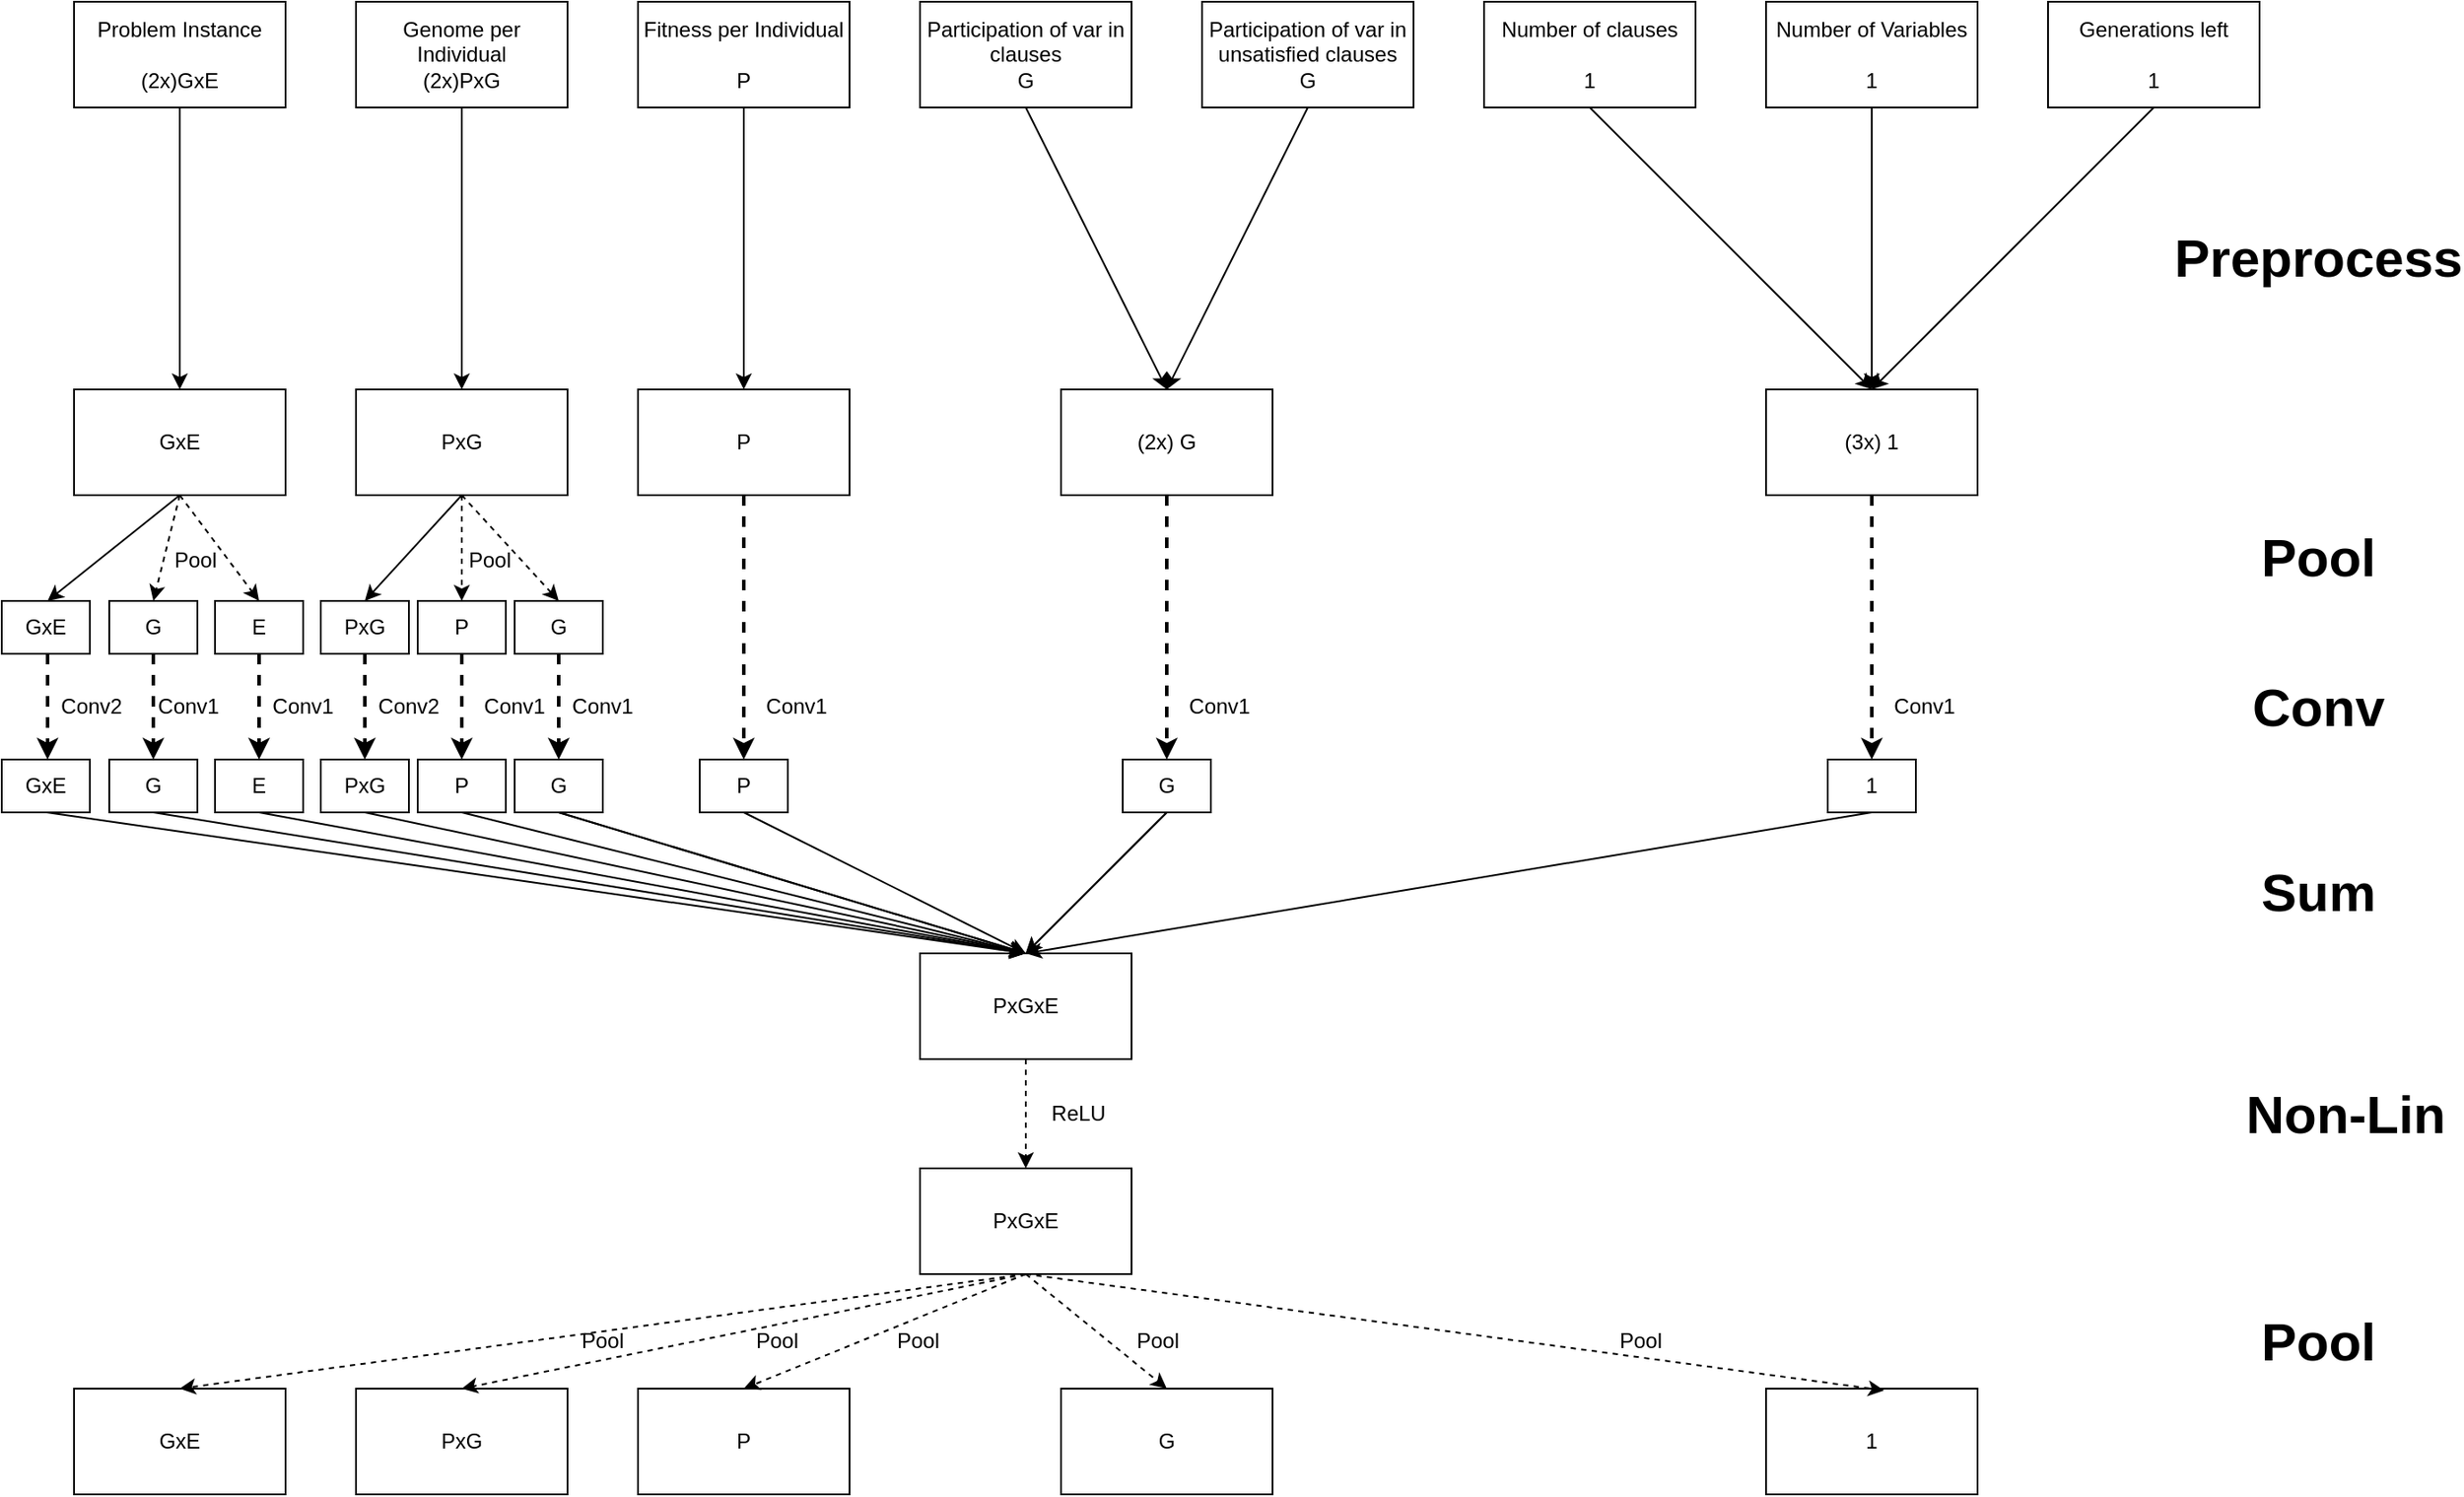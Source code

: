 <mxfile version="12.5.1" type="device"><diagram id="qg3YqrGU31V99GW5b1D8" name="Page-1"><mxGraphModel dx="1422" dy="794" grid="1" gridSize="10" guides="1" tooltips="1" connect="1" arrows="1" fold="1" page="1" pageScale="1" pageWidth="1654" pageHeight="2336" math="0" shadow="0"><root><mxCell id="0"/><mxCell id="1" parent="0"/><mxCell id="1Mldp8JlgidvffhpYW---1" value="Problem Instance&lt;br&gt;&lt;br&gt;(2x)GxE" style="rounded=0;whiteSpace=wrap;html=1;" parent="1" vertex="1"><mxGeometry x="51" y="20" width="120" height="60" as="geometry"/></mxCell><mxCell id="1Mldp8JlgidvffhpYW---2" value="Genome per Individual&lt;br&gt;(2x)PxG" style="rounded=0;whiteSpace=wrap;html=1;" parent="1" vertex="1"><mxGeometry x="211" y="20" width="120" height="60" as="geometry"/></mxCell><mxCell id="1Mldp8JlgidvffhpYW---3" value="Fitness per Individual&lt;br&gt;&lt;br&gt;P" style="rounded=0;whiteSpace=wrap;html=1;" parent="1" vertex="1"><mxGeometry x="371" y="20" width="120" height="60" as="geometry"/></mxCell><mxCell id="1Mldp8JlgidvffhpYW---4" value="Participation of var in clauses&lt;br&gt;G" style="rounded=0;whiteSpace=wrap;html=1;" parent="1" vertex="1"><mxGeometry x="531" y="20" width="120" height="60" as="geometry"/></mxCell><mxCell id="1Mldp8JlgidvffhpYW---5" value="Number of clauses&lt;br&gt;&lt;br&gt;1" style="rounded=0;whiteSpace=wrap;html=1;" parent="1" vertex="1"><mxGeometry x="851" y="20" width="120" height="60" as="geometry"/></mxCell><mxCell id="1Mldp8JlgidvffhpYW---6" value="Participation of var in unsatisfied clauses&lt;br&gt;G" style="rounded=0;whiteSpace=wrap;html=1;" parent="1" vertex="1"><mxGeometry x="691" y="20" width="120" height="60" as="geometry"/></mxCell><mxCell id="1Mldp8JlgidvffhpYW---8" value="Number of Variables&lt;br&gt;&lt;br&gt;1" style="rounded=0;whiteSpace=wrap;html=1;" parent="1" vertex="1"><mxGeometry x="1011" y="20" width="120" height="60" as="geometry"/></mxCell><mxCell id="1Mldp8JlgidvffhpYW---9" value="Generations left&lt;br&gt;&lt;br&gt;1" style="rounded=0;whiteSpace=wrap;html=1;" parent="1" vertex="1"><mxGeometry x="1171" y="20" width="120" height="60" as="geometry"/></mxCell><mxCell id="1Mldp8JlgidvffhpYW---10" value="GxE" style="rounded=0;whiteSpace=wrap;html=1;" parent="1" vertex="1"><mxGeometry x="51" y="240" width="120" height="60" as="geometry"/></mxCell><mxCell id="1Mldp8JlgidvffhpYW---11" value="PxG" style="rounded=0;whiteSpace=wrap;html=1;" parent="1" vertex="1"><mxGeometry x="211" y="240" width="120" height="60" as="geometry"/></mxCell><mxCell id="1Mldp8JlgidvffhpYW---12" value="P" style="rounded=0;whiteSpace=wrap;html=1;" parent="1" vertex="1"><mxGeometry x="371" y="240" width="120" height="60" as="geometry"/></mxCell><mxCell id="1Mldp8JlgidvffhpYW---13" value="(2x) G" style="rounded=0;whiteSpace=wrap;html=1;" parent="1" vertex="1"><mxGeometry x="611" y="240" width="120" height="60" as="geometry"/></mxCell><mxCell id="1Mldp8JlgidvffhpYW---14" value="(3x) 1" style="rounded=0;whiteSpace=wrap;html=1;" parent="1" vertex="1"><mxGeometry x="1011" y="240" width="120" height="60" as="geometry"/></mxCell><mxCell id="1Mldp8JlgidvffhpYW---15" value="" style="endArrow=classic;html=1;entryX=0.5;entryY=0;entryDx=0;entryDy=0;exitX=0.5;exitY=1;exitDx=0;exitDy=0;" parent="1" source="1Mldp8JlgidvffhpYW---1" target="1Mldp8JlgidvffhpYW---10" edge="1"><mxGeometry width="50" height="50" relative="1" as="geometry"><mxPoint x="51" y="370" as="sourcePoint"/><mxPoint x="101" y="320" as="targetPoint"/></mxGeometry></mxCell><mxCell id="1Mldp8JlgidvffhpYW---16" value="" style="endArrow=classic;html=1;entryX=0.5;entryY=0;entryDx=0;entryDy=0;exitX=0.5;exitY=1;exitDx=0;exitDy=0;" parent="1" source="1Mldp8JlgidvffhpYW---2" target="1Mldp8JlgidvffhpYW---11" edge="1"><mxGeometry width="50" height="50" relative="1" as="geometry"><mxPoint x="311" y="110" as="sourcePoint"/><mxPoint x="270.5" y="240" as="targetPoint"/></mxGeometry></mxCell><mxCell id="1Mldp8JlgidvffhpYW---17" value="" style="endArrow=classic;html=1;entryX=0.5;entryY=0;entryDx=0;entryDy=0;exitX=0.5;exitY=1;exitDx=0;exitDy=0;" parent="1" source="1Mldp8JlgidvffhpYW---3" target="1Mldp8JlgidvffhpYW---12" edge="1"><mxGeometry width="50" height="50" relative="1" as="geometry"><mxPoint x="131" y="100" as="sourcePoint"/><mxPoint x="131" y="260" as="targetPoint"/></mxGeometry></mxCell><mxCell id="1Mldp8JlgidvffhpYW---18" value="" style="endArrow=classic;html=1;entryX=0.5;entryY=0;entryDx=0;entryDy=0;exitX=0.5;exitY=1;exitDx=0;exitDy=0;" parent="1" source="1Mldp8JlgidvffhpYW---4" target="1Mldp8JlgidvffhpYW---13" edge="1"><mxGeometry width="50" height="50" relative="1" as="geometry"><mxPoint x="441" y="90" as="sourcePoint"/><mxPoint x="441" y="250" as="targetPoint"/></mxGeometry></mxCell><mxCell id="1Mldp8JlgidvffhpYW---19" value="" style="endArrow=classic;html=1;entryX=0.5;entryY=0;entryDx=0;entryDy=0;exitX=0.5;exitY=1;exitDx=0;exitDy=0;" parent="1" source="1Mldp8JlgidvffhpYW---6" target="1Mldp8JlgidvffhpYW---13" edge="1"><mxGeometry width="50" height="50" relative="1" as="geometry"><mxPoint x="451" y="100" as="sourcePoint"/><mxPoint x="451" y="260" as="targetPoint"/></mxGeometry></mxCell><mxCell id="1Mldp8JlgidvffhpYW---20" value="" style="endArrow=classic;html=1;entryX=0.5;entryY=0;entryDx=0;entryDy=0;exitX=0.5;exitY=1;exitDx=0;exitDy=0;" parent="1" source="1Mldp8JlgidvffhpYW---5" target="1Mldp8JlgidvffhpYW---14" edge="1"><mxGeometry width="50" height="50" relative="1" as="geometry"><mxPoint x="761" y="90" as="sourcePoint"/><mxPoint x="681" y="250" as="targetPoint"/></mxGeometry></mxCell><mxCell id="1Mldp8JlgidvffhpYW---21" value="" style="endArrow=classic;html=1;entryX=0.5;entryY=0;entryDx=0;entryDy=0;exitX=0.5;exitY=1;exitDx=0;exitDy=0;" parent="1" source="1Mldp8JlgidvffhpYW---8" target="1Mldp8JlgidvffhpYW---14" edge="1"><mxGeometry width="50" height="50" relative="1" as="geometry"><mxPoint x="921" y="90" as="sourcePoint"/><mxPoint x="1081" y="250" as="targetPoint"/></mxGeometry></mxCell><mxCell id="1Mldp8JlgidvffhpYW---22" value="" style="endArrow=classic;html=1;entryX=0.5;entryY=0;entryDx=0;entryDy=0;exitX=0.5;exitY=1;exitDx=0;exitDy=0;" parent="1" source="1Mldp8JlgidvffhpYW---9" target="1Mldp8JlgidvffhpYW---14" edge="1"><mxGeometry width="50" height="50" relative="1" as="geometry"><mxPoint x="1081" y="90" as="sourcePoint"/><mxPoint x="1081" y="250" as="targetPoint"/></mxGeometry></mxCell><mxCell id="1Mldp8JlgidvffhpYW---23" value="GxE" style="rounded=0;whiteSpace=wrap;html=1;" parent="1" vertex="1"><mxGeometry x="10" y="360" width="50" height="30" as="geometry"/></mxCell><mxCell id="1Mldp8JlgidvffhpYW---24" value="G" style="rounded=0;whiteSpace=wrap;html=1;" parent="1" vertex="1"><mxGeometry x="71" y="360" width="50" height="30" as="geometry"/></mxCell><mxCell id="1Mldp8JlgidvffhpYW---25" value="E" style="rounded=0;whiteSpace=wrap;html=1;" parent="1" vertex="1"><mxGeometry x="131" y="360" width="50" height="30" as="geometry"/></mxCell><mxCell id="1Mldp8JlgidvffhpYW---26" value="PxG" style="rounded=0;whiteSpace=wrap;html=1;" parent="1" vertex="1"><mxGeometry x="191" y="360" width="50" height="30" as="geometry"/></mxCell><mxCell id="1Mldp8JlgidvffhpYW---27" value="P" style="rounded=0;whiteSpace=wrap;html=1;" parent="1" vertex="1"><mxGeometry x="246" y="360" width="50" height="30" as="geometry"/></mxCell><mxCell id="1Mldp8JlgidvffhpYW---28" value="G" style="rounded=0;whiteSpace=wrap;html=1;" parent="1" vertex="1"><mxGeometry x="301" y="360" width="50" height="30" as="geometry"/></mxCell><mxCell id="1Mldp8JlgidvffhpYW---29" value="" style="endArrow=classic;html=1;entryX=0.5;entryY=0;entryDx=0;entryDy=0;exitX=0.5;exitY=1;exitDx=0;exitDy=0;" parent="1" source="1Mldp8JlgidvffhpYW---10" edge="1"><mxGeometry width="50" height="50" relative="1" as="geometry"><mxPoint x="21" y="460" as="sourcePoint"/><mxPoint x="36" y="360" as="targetPoint"/></mxGeometry></mxCell><mxCell id="1Mldp8JlgidvffhpYW---30" value="" style="endArrow=classic;html=1;entryX=0.5;entryY=0;entryDx=0;entryDy=0;exitX=0.5;exitY=1;exitDx=0;exitDy=0;dashed=1;" parent="1" source="1Mldp8JlgidvffhpYW---10" target="1Mldp8JlgidvffhpYW---24" edge="1"><mxGeometry width="50" height="50" relative="1" as="geometry"><mxPoint x="121" y="310" as="sourcePoint"/><mxPoint x="46" y="370" as="targetPoint"/></mxGeometry></mxCell><mxCell id="1Mldp8JlgidvffhpYW---31" value="" style="endArrow=classic;html=1;entryX=0.5;entryY=0;entryDx=0;entryDy=0;exitX=0.5;exitY=1;exitDx=0;exitDy=0;dashed=1;" parent="1" source="1Mldp8JlgidvffhpYW---10" target="1Mldp8JlgidvffhpYW---25" edge="1"><mxGeometry width="50" height="50" relative="1" as="geometry"><mxPoint x="121" y="310" as="sourcePoint"/><mxPoint x="106" y="370" as="targetPoint"/></mxGeometry></mxCell><mxCell id="1Mldp8JlgidvffhpYW---32" value="" style="endArrow=classic;html=1;entryX=0.5;entryY=0;entryDx=0;entryDy=0;exitX=0.5;exitY=1;exitDx=0;exitDy=0;dashed=1;" parent="1" source="1Mldp8JlgidvffhpYW---11" target="1Mldp8JlgidvffhpYW---28" edge="1"><mxGeometry width="50" height="50" relative="1" as="geometry"><mxPoint x="121" y="310" as="sourcePoint"/><mxPoint x="166" y="370" as="targetPoint"/></mxGeometry></mxCell><mxCell id="1Mldp8JlgidvffhpYW---33" value="" style="endArrow=classic;html=1;entryX=0.5;entryY=0;entryDx=0;entryDy=0;dashed=1;exitX=0.5;exitY=1;exitDx=0;exitDy=0;" parent="1" source="1Mldp8JlgidvffhpYW---11" target="1Mldp8JlgidvffhpYW---27" edge="1"><mxGeometry width="50" height="50" relative="1" as="geometry"><mxPoint x="291" y="310" as="sourcePoint"/><mxPoint x="336" y="370" as="targetPoint"/></mxGeometry></mxCell><mxCell id="1Mldp8JlgidvffhpYW---34" value="" style="endArrow=classic;html=1;entryX=0.5;entryY=0;entryDx=0;entryDy=0;exitX=0.5;exitY=1;exitDx=0;exitDy=0;" parent="1" source="1Mldp8JlgidvffhpYW---11" target="1Mldp8JlgidvffhpYW---26" edge="1"><mxGeometry width="50" height="50" relative="1" as="geometry"><mxPoint x="121" y="310" as="sourcePoint"/><mxPoint x="46" y="370" as="targetPoint"/></mxGeometry></mxCell><mxCell id="1Mldp8JlgidvffhpYW---37" value="GxE" style="rounded=0;whiteSpace=wrap;html=1;" parent="1" vertex="1"><mxGeometry x="10" y="450" width="50" height="30" as="geometry"/></mxCell><mxCell id="1Mldp8JlgidvffhpYW---38" value="G" style="rounded=0;whiteSpace=wrap;html=1;" parent="1" vertex="1"><mxGeometry x="71" y="450" width="50" height="30" as="geometry"/></mxCell><mxCell id="1Mldp8JlgidvffhpYW---39" value="E" style="rounded=0;whiteSpace=wrap;html=1;" parent="1" vertex="1"><mxGeometry x="131" y="450" width="50" height="30" as="geometry"/></mxCell><mxCell id="1Mldp8JlgidvffhpYW---40" value="PxG" style="rounded=0;whiteSpace=wrap;html=1;" parent="1" vertex="1"><mxGeometry x="191" y="450" width="50" height="30" as="geometry"/></mxCell><mxCell id="1Mldp8JlgidvffhpYW---41" value="P" style="rounded=0;whiteSpace=wrap;html=1;" parent="1" vertex="1"><mxGeometry x="246" y="450" width="50" height="30" as="geometry"/></mxCell><mxCell id="1Mldp8JlgidvffhpYW---42" value="G" style="rounded=0;whiteSpace=wrap;html=1;" parent="1" vertex="1"><mxGeometry x="301" y="450" width="50" height="30" as="geometry"/></mxCell><mxCell id="1Mldp8JlgidvffhpYW---43" value="P" style="rounded=0;whiteSpace=wrap;html=1;" parent="1" vertex="1"><mxGeometry x="406" y="450" width="50" height="30" as="geometry"/></mxCell><mxCell id="1Mldp8JlgidvffhpYW---44" value="G" style="rounded=0;whiteSpace=wrap;html=1;" parent="1" vertex="1"><mxGeometry x="646" y="450" width="50" height="30" as="geometry"/></mxCell><mxCell id="1Mldp8JlgidvffhpYW---45" value="1" style="rounded=0;whiteSpace=wrap;html=1;" parent="1" vertex="1"><mxGeometry x="1046" y="450" width="50" height="30" as="geometry"/></mxCell><mxCell id="1Mldp8JlgidvffhpYW---46" value="" style="endArrow=classic;html=1;entryX=0.5;entryY=0;entryDx=0;entryDy=0;exitX=0.5;exitY=1;exitDx=0;exitDy=0;dashed=1;strokeWidth=2;" parent="1" edge="1"><mxGeometry width="50" height="50" relative="1" as="geometry"><mxPoint x="36" y="390" as="sourcePoint"/><mxPoint x="36" y="450" as="targetPoint"/></mxGeometry></mxCell><mxCell id="1Mldp8JlgidvffhpYW---47" value="" style="endArrow=classic;html=1;entryX=0.5;entryY=0;entryDx=0;entryDy=0;exitX=0.5;exitY=1;exitDx=0;exitDy=0;dashed=1;strokeWidth=2;" parent="1" source="1Mldp8JlgidvffhpYW---24" target="1Mldp8JlgidvffhpYW---38" edge="1"><mxGeometry width="50" height="50" relative="1" as="geometry"><mxPoint x="46" y="400" as="sourcePoint"/><mxPoint x="46" y="460" as="targetPoint"/></mxGeometry></mxCell><mxCell id="1Mldp8JlgidvffhpYW---48" value="" style="endArrow=classic;html=1;entryX=0.5;entryY=0;entryDx=0;entryDy=0;exitX=0.5;exitY=1;exitDx=0;exitDy=0;dashed=1;strokeWidth=2;" parent="1" source="1Mldp8JlgidvffhpYW---25" target="1Mldp8JlgidvffhpYW---39" edge="1"><mxGeometry width="50" height="50" relative="1" as="geometry"><mxPoint x="106" y="400" as="sourcePoint"/><mxPoint x="106" y="460" as="targetPoint"/></mxGeometry></mxCell><mxCell id="1Mldp8JlgidvffhpYW---49" value="" style="endArrow=classic;html=1;entryX=0.5;entryY=0;entryDx=0;entryDy=0;exitX=0.5;exitY=1;exitDx=0;exitDy=0;dashed=1;strokeWidth=2;" parent="1" source="1Mldp8JlgidvffhpYW---26" target="1Mldp8JlgidvffhpYW---40" edge="1"><mxGeometry width="50" height="50" relative="1" as="geometry"><mxPoint x="116" y="410" as="sourcePoint"/><mxPoint x="116" y="470" as="targetPoint"/></mxGeometry></mxCell><mxCell id="1Mldp8JlgidvffhpYW---50" value="" style="endArrow=classic;html=1;entryX=0.5;entryY=0;entryDx=0;entryDy=0;exitX=0.5;exitY=1;exitDx=0;exitDy=0;dashed=1;strokeWidth=2;" parent="1" source="1Mldp8JlgidvffhpYW---27" target="1Mldp8JlgidvffhpYW---41" edge="1"><mxGeometry width="50" height="50" relative="1" as="geometry"><mxPoint x="226" y="400" as="sourcePoint"/><mxPoint x="226" y="460" as="targetPoint"/></mxGeometry></mxCell><mxCell id="1Mldp8JlgidvffhpYW---51" value="" style="endArrow=classic;html=1;entryX=0.5;entryY=0;entryDx=0;entryDy=0;exitX=0.5;exitY=1;exitDx=0;exitDy=0;dashed=1;strokeWidth=2;" parent="1" source="1Mldp8JlgidvffhpYW---28" target="1Mldp8JlgidvffhpYW---42" edge="1"><mxGeometry width="50" height="50" relative="1" as="geometry"><mxPoint x="236" y="410" as="sourcePoint"/><mxPoint x="236" y="470" as="targetPoint"/></mxGeometry></mxCell><mxCell id="1Mldp8JlgidvffhpYW---52" value="" style="endArrow=classic;html=1;entryX=0.5;entryY=0;entryDx=0;entryDy=0;exitX=0.5;exitY=1;exitDx=0;exitDy=0;dashed=1;strokeWidth=2;" parent="1" source="1Mldp8JlgidvffhpYW---12" target="1Mldp8JlgidvffhpYW---43" edge="1"><mxGeometry width="50" height="50" relative="1" as="geometry"><mxPoint x="246" y="420" as="sourcePoint"/><mxPoint x="246" y="480" as="targetPoint"/></mxGeometry></mxCell><mxCell id="1Mldp8JlgidvffhpYW---53" value="" style="endArrow=classic;html=1;entryX=0.5;entryY=0;entryDx=0;entryDy=0;exitX=0.5;exitY=1;exitDx=0;exitDy=0;dashed=1;strokeWidth=2;" parent="1" source="1Mldp8JlgidvffhpYW---13" target="1Mldp8JlgidvffhpYW---44" edge="1"><mxGeometry width="50" height="50" relative="1" as="geometry"><mxPoint x="441" y="310" as="sourcePoint"/><mxPoint x="441" y="460" as="targetPoint"/></mxGeometry></mxCell><mxCell id="1Mldp8JlgidvffhpYW---54" value="" style="endArrow=classic;html=1;entryX=0.5;entryY=0;entryDx=0;entryDy=0;exitX=0.5;exitY=1;exitDx=0;exitDy=0;dashed=1;strokeWidth=2;" parent="1" source="1Mldp8JlgidvffhpYW---14" target="1Mldp8JlgidvffhpYW---45" edge="1"><mxGeometry width="50" height="50" relative="1" as="geometry"><mxPoint x="681" y="310" as="sourcePoint"/><mxPoint x="681" y="460" as="targetPoint"/></mxGeometry></mxCell><mxCell id="1Mldp8JlgidvffhpYW---55" value="PxGxE" style="rounded=0;whiteSpace=wrap;html=1;" parent="1" vertex="1"><mxGeometry x="531" y="560" width="120" height="60" as="geometry"/></mxCell><mxCell id="1Mldp8JlgidvffhpYW---61" value="" style="endArrow=classic;html=1;entryX=0.5;entryY=0;entryDx=0;entryDy=0;exitX=0.5;exitY=1;exitDx=0;exitDy=0;" parent="1" target="1Mldp8JlgidvffhpYW---55" edge="1"><mxGeometry width="50" height="50" relative="1" as="geometry"><mxPoint x="35.5" y="480" as="sourcePoint"/><mxPoint x="35.5" y="640" as="targetPoint"/></mxGeometry></mxCell><mxCell id="1Mldp8JlgidvffhpYW---62" value="" style="endArrow=classic;html=1;entryX=0.5;entryY=0;entryDx=0;entryDy=0;exitX=0.5;exitY=1;exitDx=0;exitDy=0;" parent="1" source="1Mldp8JlgidvffhpYW---38" target="1Mldp8JlgidvffhpYW---55" edge="1"><mxGeometry width="50" height="50" relative="1" as="geometry"><mxPoint x="45.5" y="490" as="sourcePoint"/><mxPoint x="121" y="610" as="targetPoint"/></mxGeometry></mxCell><mxCell id="1Mldp8JlgidvffhpYW---63" value="" style="endArrow=classic;html=1;entryX=0.5;entryY=0;entryDx=0;entryDy=0;exitX=0.5;exitY=1;exitDx=0;exitDy=0;" parent="1" source="1Mldp8JlgidvffhpYW---39" target="1Mldp8JlgidvffhpYW---55" edge="1"><mxGeometry width="50" height="50" relative="1" as="geometry"><mxPoint x="106" y="490" as="sourcePoint"/><mxPoint x="121" y="610" as="targetPoint"/></mxGeometry></mxCell><mxCell id="1Mldp8JlgidvffhpYW---64" value="" style="endArrow=classic;html=1;entryX=0.5;entryY=0;entryDx=0;entryDy=0;exitX=0.5;exitY=1;exitDx=0;exitDy=0;" parent="1" source="1Mldp8JlgidvffhpYW---42" target="1Mldp8JlgidvffhpYW---55" edge="1"><mxGeometry width="50" height="50" relative="1" as="geometry"><mxPoint x="166" y="490" as="sourcePoint"/><mxPoint x="121" y="610" as="targetPoint"/></mxGeometry></mxCell><mxCell id="1Mldp8JlgidvffhpYW---65" value="" style="endArrow=classic;html=1;entryX=0.5;entryY=0;entryDx=0;entryDy=0;exitX=0.5;exitY=1;exitDx=0;exitDy=0;" parent="1" source="1Mldp8JlgidvffhpYW---44" target="1Mldp8JlgidvffhpYW---55" edge="1"><mxGeometry width="50" height="50" relative="1" as="geometry"><mxPoint x="336" y="490" as="sourcePoint"/><mxPoint x="121" y="610" as="targetPoint"/></mxGeometry></mxCell><mxCell id="1Mldp8JlgidvffhpYW---66" value="" style="endArrow=classic;html=1;entryX=0.5;entryY=0;entryDx=0;entryDy=0;exitX=0.5;exitY=1;exitDx=0;exitDy=0;" parent="1" source="1Mldp8JlgidvffhpYW---45" target="1Mldp8JlgidvffhpYW---55" edge="1"><mxGeometry width="50" height="50" relative="1" as="geometry"><mxPoint x="681" y="490" as="sourcePoint"/><mxPoint x="121" y="610" as="targetPoint"/></mxGeometry></mxCell><mxCell id="1Mldp8JlgidvffhpYW---67" value="" style="endArrow=classic;html=1;entryX=0.5;entryY=0;entryDx=0;entryDy=0;exitX=0.5;exitY=1;exitDx=0;exitDy=0;" parent="1" source="1Mldp8JlgidvffhpYW---40" target="1Mldp8JlgidvffhpYW---55" edge="1"><mxGeometry width="50" height="50" relative="1" as="geometry"><mxPoint x="166" y="490" as="sourcePoint"/><mxPoint x="271" y="600" as="targetPoint"/></mxGeometry></mxCell><mxCell id="1Mldp8JlgidvffhpYW---68" value="" style="endArrow=classic;html=1;entryX=0.5;entryY=0;entryDx=0;entryDy=0;exitX=0.5;exitY=1;exitDx=0;exitDy=0;" parent="1" source="1Mldp8JlgidvffhpYW---41" target="1Mldp8JlgidvffhpYW---55" edge="1"><mxGeometry width="50" height="50" relative="1" as="geometry"><mxPoint x="226" y="490" as="sourcePoint"/><mxPoint x="271" y="600" as="targetPoint"/></mxGeometry></mxCell><mxCell id="1Mldp8JlgidvffhpYW---69" value="" style="endArrow=classic;html=1;entryX=0.5;entryY=0;entryDx=0;entryDy=0;exitX=0.5;exitY=1;exitDx=0;exitDy=0;" parent="1" source="1Mldp8JlgidvffhpYW---42" target="1Mldp8JlgidvffhpYW---55" edge="1"><mxGeometry width="50" height="50" relative="1" as="geometry"><mxPoint x="281" y="490" as="sourcePoint"/><mxPoint x="271" y="600" as="targetPoint"/></mxGeometry></mxCell><mxCell id="1Mldp8JlgidvffhpYW---70" value="" style="endArrow=classic;html=1;entryX=0.5;entryY=0;entryDx=0;entryDy=0;exitX=0.5;exitY=1;exitDx=0;exitDy=0;" parent="1" source="1Mldp8JlgidvffhpYW---43" target="1Mldp8JlgidvffhpYW---55" edge="1"><mxGeometry width="50" height="50" relative="1" as="geometry"><mxPoint x="336" y="490" as="sourcePoint"/><mxPoint x="271" y="600" as="targetPoint"/></mxGeometry></mxCell><mxCell id="1Mldp8JlgidvffhpYW---71" value="" style="endArrow=classic;html=1;entryX=0.5;entryY=0;entryDx=0;entryDy=0;exitX=0.5;exitY=1;exitDx=0;exitDy=0;" parent="1" source="1Mldp8JlgidvffhpYW---44" target="1Mldp8JlgidvffhpYW---55" edge="1"><mxGeometry width="50" height="50" relative="1" as="geometry"><mxPoint x="441" y="490" as="sourcePoint"/><mxPoint x="271" y="600" as="targetPoint"/></mxGeometry></mxCell><mxCell id="1Mldp8JlgidvffhpYW---78" value="PxGxE" style="rounded=0;whiteSpace=wrap;html=1;" parent="1" vertex="1"><mxGeometry x="531" y="682" width="120" height="60" as="geometry"/></mxCell><mxCell id="1Mldp8JlgidvffhpYW---83" value="" style="endArrow=classic;html=1;entryX=0.5;entryY=0;entryDx=0;entryDy=0;exitX=0.5;exitY=1;exitDx=0;exitDy=0;dashed=1;" parent="1" source="1Mldp8JlgidvffhpYW---55" target="1Mldp8JlgidvffhpYW---78" edge="1"><mxGeometry width="50" height="50" relative="1" as="geometry"><mxPoint x="121" y="310" as="sourcePoint"/><mxPoint x="106" y="370" as="targetPoint"/></mxGeometry></mxCell><mxCell id="1Mldp8JlgidvffhpYW---88" value="Pool" style="text;html=1;strokeColor=none;fillColor=none;align=center;verticalAlign=middle;whiteSpace=wrap;rounded=0;" parent="1" vertex="1"><mxGeometry x="100" y="327" width="40" height="20" as="geometry"/></mxCell><mxCell id="1Mldp8JlgidvffhpYW---89" value="Pool" style="text;html=1;strokeColor=none;fillColor=none;align=center;verticalAlign=middle;whiteSpace=wrap;rounded=0;" parent="1" vertex="1"><mxGeometry x="267" y="327" width="40" height="20" as="geometry"/></mxCell><mxCell id="1Mldp8JlgidvffhpYW---90" value="Conv2" style="text;html=1;strokeColor=none;fillColor=none;align=center;verticalAlign=middle;whiteSpace=wrap;rounded=0;" parent="1" vertex="1"><mxGeometry x="41" y="410" width="40" height="20" as="geometry"/></mxCell><mxCell id="1Mldp8JlgidvffhpYW---91" value="Conv2" style="text;html=1;strokeColor=none;fillColor=none;align=center;verticalAlign=middle;whiteSpace=wrap;rounded=0;" parent="1" vertex="1"><mxGeometry x="221" y="410" width="40" height="20" as="geometry"/></mxCell><mxCell id="1Mldp8JlgidvffhpYW---92" value="Conv1" style="text;html=1;strokeColor=none;fillColor=none;align=center;verticalAlign=middle;whiteSpace=wrap;rounded=0;" parent="1" vertex="1"><mxGeometry x="96" y="410" width="40" height="20" as="geometry"/></mxCell><mxCell id="1Mldp8JlgidvffhpYW---95" value="Conv1" style="text;html=1;strokeColor=none;fillColor=none;align=center;verticalAlign=middle;whiteSpace=wrap;rounded=0;" parent="1" vertex="1"><mxGeometry x="161" y="410" width="40" height="20" as="geometry"/></mxCell><mxCell id="1Mldp8JlgidvffhpYW---96" value="Conv1" style="text;html=1;strokeColor=none;fillColor=none;align=center;verticalAlign=middle;whiteSpace=wrap;rounded=0;" parent="1" vertex="1"><mxGeometry x="281" y="410" width="40" height="20" as="geometry"/></mxCell><mxCell id="1Mldp8JlgidvffhpYW---97" value="Conv1" style="text;html=1;strokeColor=none;fillColor=none;align=center;verticalAlign=middle;whiteSpace=wrap;rounded=0;" parent="1" vertex="1"><mxGeometry x="331" y="410" width="40" height="20" as="geometry"/></mxCell><mxCell id="1Mldp8JlgidvffhpYW---98" value="Conv1" style="text;html=1;strokeColor=none;fillColor=none;align=center;verticalAlign=middle;whiteSpace=wrap;rounded=0;" parent="1" vertex="1"><mxGeometry x="441" y="410" width="40" height="20" as="geometry"/></mxCell><mxCell id="1Mldp8JlgidvffhpYW---99" value="Conv1" style="text;html=1;strokeColor=none;fillColor=none;align=center;verticalAlign=middle;whiteSpace=wrap;rounded=0;" parent="1" vertex="1"><mxGeometry x="681" y="410" width="40" height="20" as="geometry"/></mxCell><mxCell id="1Mldp8JlgidvffhpYW---100" value="Conv1" style="text;html=1;strokeColor=none;fillColor=none;align=center;verticalAlign=middle;whiteSpace=wrap;rounded=0;" parent="1" vertex="1"><mxGeometry x="1081" y="410" width="40" height="20" as="geometry"/></mxCell><mxCell id="1Mldp8JlgidvffhpYW---101" value="ReLU" style="text;html=1;strokeColor=none;fillColor=none;align=center;verticalAlign=middle;whiteSpace=wrap;rounded=0;" parent="1" vertex="1"><mxGeometry x="601" y="641" width="40" height="20" as="geometry"/></mxCell><mxCell id="1Mldp8JlgidvffhpYW---108" value="&lt;font style=&quot;font-size: 30px&quot;&gt;&lt;b&gt;Sum&lt;/b&gt;&lt;/font&gt;" style="text;html=1;strokeColor=none;fillColor=none;align=center;verticalAlign=middle;whiteSpace=wrap;rounded=0;" parent="1" vertex="1"><mxGeometry x="1280" y="500" width="89" height="50" as="geometry"/></mxCell><mxCell id="1Mldp8JlgidvffhpYW---109" value="&lt;font style=&quot;font-size: 30px&quot;&gt;&lt;b&gt;Conv&lt;/b&gt;&lt;/font&gt;" style="text;html=1;strokeColor=none;fillColor=none;align=center;verticalAlign=middle;whiteSpace=wrap;rounded=0;" parent="1" vertex="1"><mxGeometry x="1280" y="395" width="89" height="50" as="geometry"/></mxCell><mxCell id="1Mldp8JlgidvffhpYW---110" value="&lt;font style=&quot;font-size: 30px&quot;&gt;&lt;b&gt;Pool&lt;/b&gt;&lt;/font&gt;" style="text;html=1;strokeColor=none;fillColor=none;align=center;verticalAlign=middle;whiteSpace=wrap;rounded=0;" parent="1" vertex="1"><mxGeometry x="1280" y="310" width="89" height="50" as="geometry"/></mxCell><mxCell id="1Mldp8JlgidvffhpYW---111" value="&lt;font style=&quot;font-size: 30px&quot;&gt;&lt;b&gt;Non-Lin&lt;/b&gt;&lt;/font&gt;" style="text;html=1;strokeColor=none;fillColor=none;align=center;verticalAlign=middle;whiteSpace=wrap;rounded=0;" parent="1" vertex="1"><mxGeometry x="1280" y="626" width="120" height="50" as="geometry"/></mxCell><mxCell id="1Mldp8JlgidvffhpYW---112" value="&lt;span style=&quot;font-size: 30px&quot;&gt;&lt;b&gt;Preprocess&lt;/b&gt;&lt;/span&gt;" style="text;html=1;strokeColor=none;fillColor=none;align=center;verticalAlign=middle;whiteSpace=wrap;rounded=0;" parent="1" vertex="1"><mxGeometry x="1280" y="140" width="89" height="50" as="geometry"/></mxCell><mxCell id="1Mldp8JlgidvffhpYW---113" value="GxE" style="rounded=0;whiteSpace=wrap;html=1;" parent="1" vertex="1"><mxGeometry x="51" y="807" width="120" height="60" as="geometry"/></mxCell><mxCell id="1Mldp8JlgidvffhpYW---114" value="PxG" style="rounded=0;whiteSpace=wrap;html=1;" parent="1" vertex="1"><mxGeometry x="211" y="807" width="120" height="60" as="geometry"/></mxCell><mxCell id="1Mldp8JlgidvffhpYW---115" value="P" style="rounded=0;whiteSpace=wrap;html=1;" parent="1" vertex="1"><mxGeometry x="371" y="807" width="120" height="60" as="geometry"/></mxCell><mxCell id="1Mldp8JlgidvffhpYW---116" value="G" style="rounded=0;whiteSpace=wrap;html=1;" parent="1" vertex="1"><mxGeometry x="611" y="807" width="120" height="60" as="geometry"/></mxCell><mxCell id="1Mldp8JlgidvffhpYW---117" value="1" style="rounded=0;whiteSpace=wrap;html=1;" parent="1" vertex="1"><mxGeometry x="1011" y="807" width="120" height="60" as="geometry"/></mxCell><mxCell id="1Mldp8JlgidvffhpYW---123" value="" style="endArrow=classic;html=1;entryX=0.5;entryY=0;entryDx=0;entryDy=0;dashed=1;exitX=0.5;exitY=1;exitDx=0;exitDy=0;" parent="1" source="1Mldp8JlgidvffhpYW---78" target="1Mldp8JlgidvffhpYW---116" edge="1"><mxGeometry width="50" height="50" relative="1" as="geometry"><mxPoint x="281" y="790" as="sourcePoint"/><mxPoint x="441" y="890" as="targetPoint"/></mxGeometry></mxCell><mxCell id="1Mldp8JlgidvffhpYW---125" value="" style="endArrow=classic;html=1;dashed=1;exitX=0.5;exitY=1;exitDx=0;exitDy=0;entryX=0.558;entryY=0.017;entryDx=0;entryDy=0;entryPerimeter=0;" parent="1" source="1Mldp8JlgidvffhpYW---78" target="1Mldp8JlgidvffhpYW---117" edge="1"><mxGeometry width="50" height="50" relative="1" as="geometry"><mxPoint x="291" y="800" as="sourcePoint"/><mxPoint x="1071" y="880" as="targetPoint"/></mxGeometry></mxCell><mxCell id="1Mldp8JlgidvffhpYW---127" value="Pool" style="text;html=1;strokeColor=none;fillColor=none;align=center;verticalAlign=middle;whiteSpace=wrap;rounded=0;" parent="1" vertex="1"><mxGeometry x="920" y="770" width="40" height="20" as="geometry"/></mxCell><mxCell id="1Mldp8JlgidvffhpYW---129" value="Pool" style="text;html=1;strokeColor=none;fillColor=none;align=center;verticalAlign=middle;whiteSpace=wrap;rounded=0;" parent="1" vertex="1"><mxGeometry x="646" y="770" width="40" height="20" as="geometry"/></mxCell><mxCell id="1Mldp8JlgidvffhpYW---130" value="&lt;font style=&quot;font-size: 30px&quot;&gt;&lt;b&gt;Pool&lt;/b&gt;&lt;/font&gt;" style="text;html=1;strokeColor=none;fillColor=none;align=center;verticalAlign=middle;whiteSpace=wrap;rounded=0;" parent="1" vertex="1"><mxGeometry x="1280" y="755" width="89" height="50" as="geometry"/></mxCell><mxCell id="1Mldp8JlgidvffhpYW---132" value="" style="endArrow=classic;html=1;entryX=0.5;entryY=0;entryDx=0;entryDy=0;dashed=1;exitX=0.5;exitY=1;exitDx=0;exitDy=0;" parent="1" source="1Mldp8JlgidvffhpYW---78" target="1Mldp8JlgidvffhpYW---115" edge="1"><mxGeometry width="50" height="50" relative="1" as="geometry"><mxPoint x="612" y="816" as="sourcePoint"/><mxPoint x="681" y="890" as="targetPoint"/></mxGeometry></mxCell><mxCell id="1Mldp8JlgidvffhpYW---133" value="" style="endArrow=classic;html=1;entryX=0.5;entryY=0;entryDx=0;entryDy=0;dashed=1;exitX=0.5;exitY=1;exitDx=0;exitDy=0;" parent="1" source="1Mldp8JlgidvffhpYW---78" target="1Mldp8JlgidvffhpYW---114" edge="1"><mxGeometry width="50" height="50" relative="1" as="geometry"><mxPoint x="612" y="816" as="sourcePoint"/><mxPoint x="441" y="890" as="targetPoint"/></mxGeometry></mxCell><mxCell id="1Mldp8JlgidvffhpYW---134" value="" style="endArrow=classic;html=1;entryX=0.5;entryY=0;entryDx=0;entryDy=0;dashed=1;exitX=0.5;exitY=1;exitDx=0;exitDy=0;" parent="1" source="1Mldp8JlgidvffhpYW---78" target="1Mldp8JlgidvffhpYW---113" edge="1"><mxGeometry width="50" height="50" relative="1" as="geometry"><mxPoint x="612" y="816" as="sourcePoint"/><mxPoint x="281" y="890" as="targetPoint"/></mxGeometry></mxCell><mxCell id="1Mldp8JlgidvffhpYW---136" value="Pool" style="text;html=1;strokeColor=none;fillColor=none;align=center;verticalAlign=middle;whiteSpace=wrap;rounded=0;" parent="1" vertex="1"><mxGeometry x="510" y="770" width="40" height="20" as="geometry"/></mxCell><mxCell id="1Mldp8JlgidvffhpYW---137" value="Pool" style="text;html=1;strokeColor=none;fillColor=none;align=center;verticalAlign=middle;whiteSpace=wrap;rounded=0;" parent="1" vertex="1"><mxGeometry x="430" y="770" width="40" height="20" as="geometry"/></mxCell><mxCell id="1Mldp8JlgidvffhpYW---139" value="Pool" style="text;html=1;strokeColor=none;fillColor=none;align=center;verticalAlign=middle;whiteSpace=wrap;rounded=0;" parent="1" vertex="1"><mxGeometry x="331" y="770" width="40" height="20" as="geometry"/></mxCell></root></mxGraphModel></diagram></mxfile>